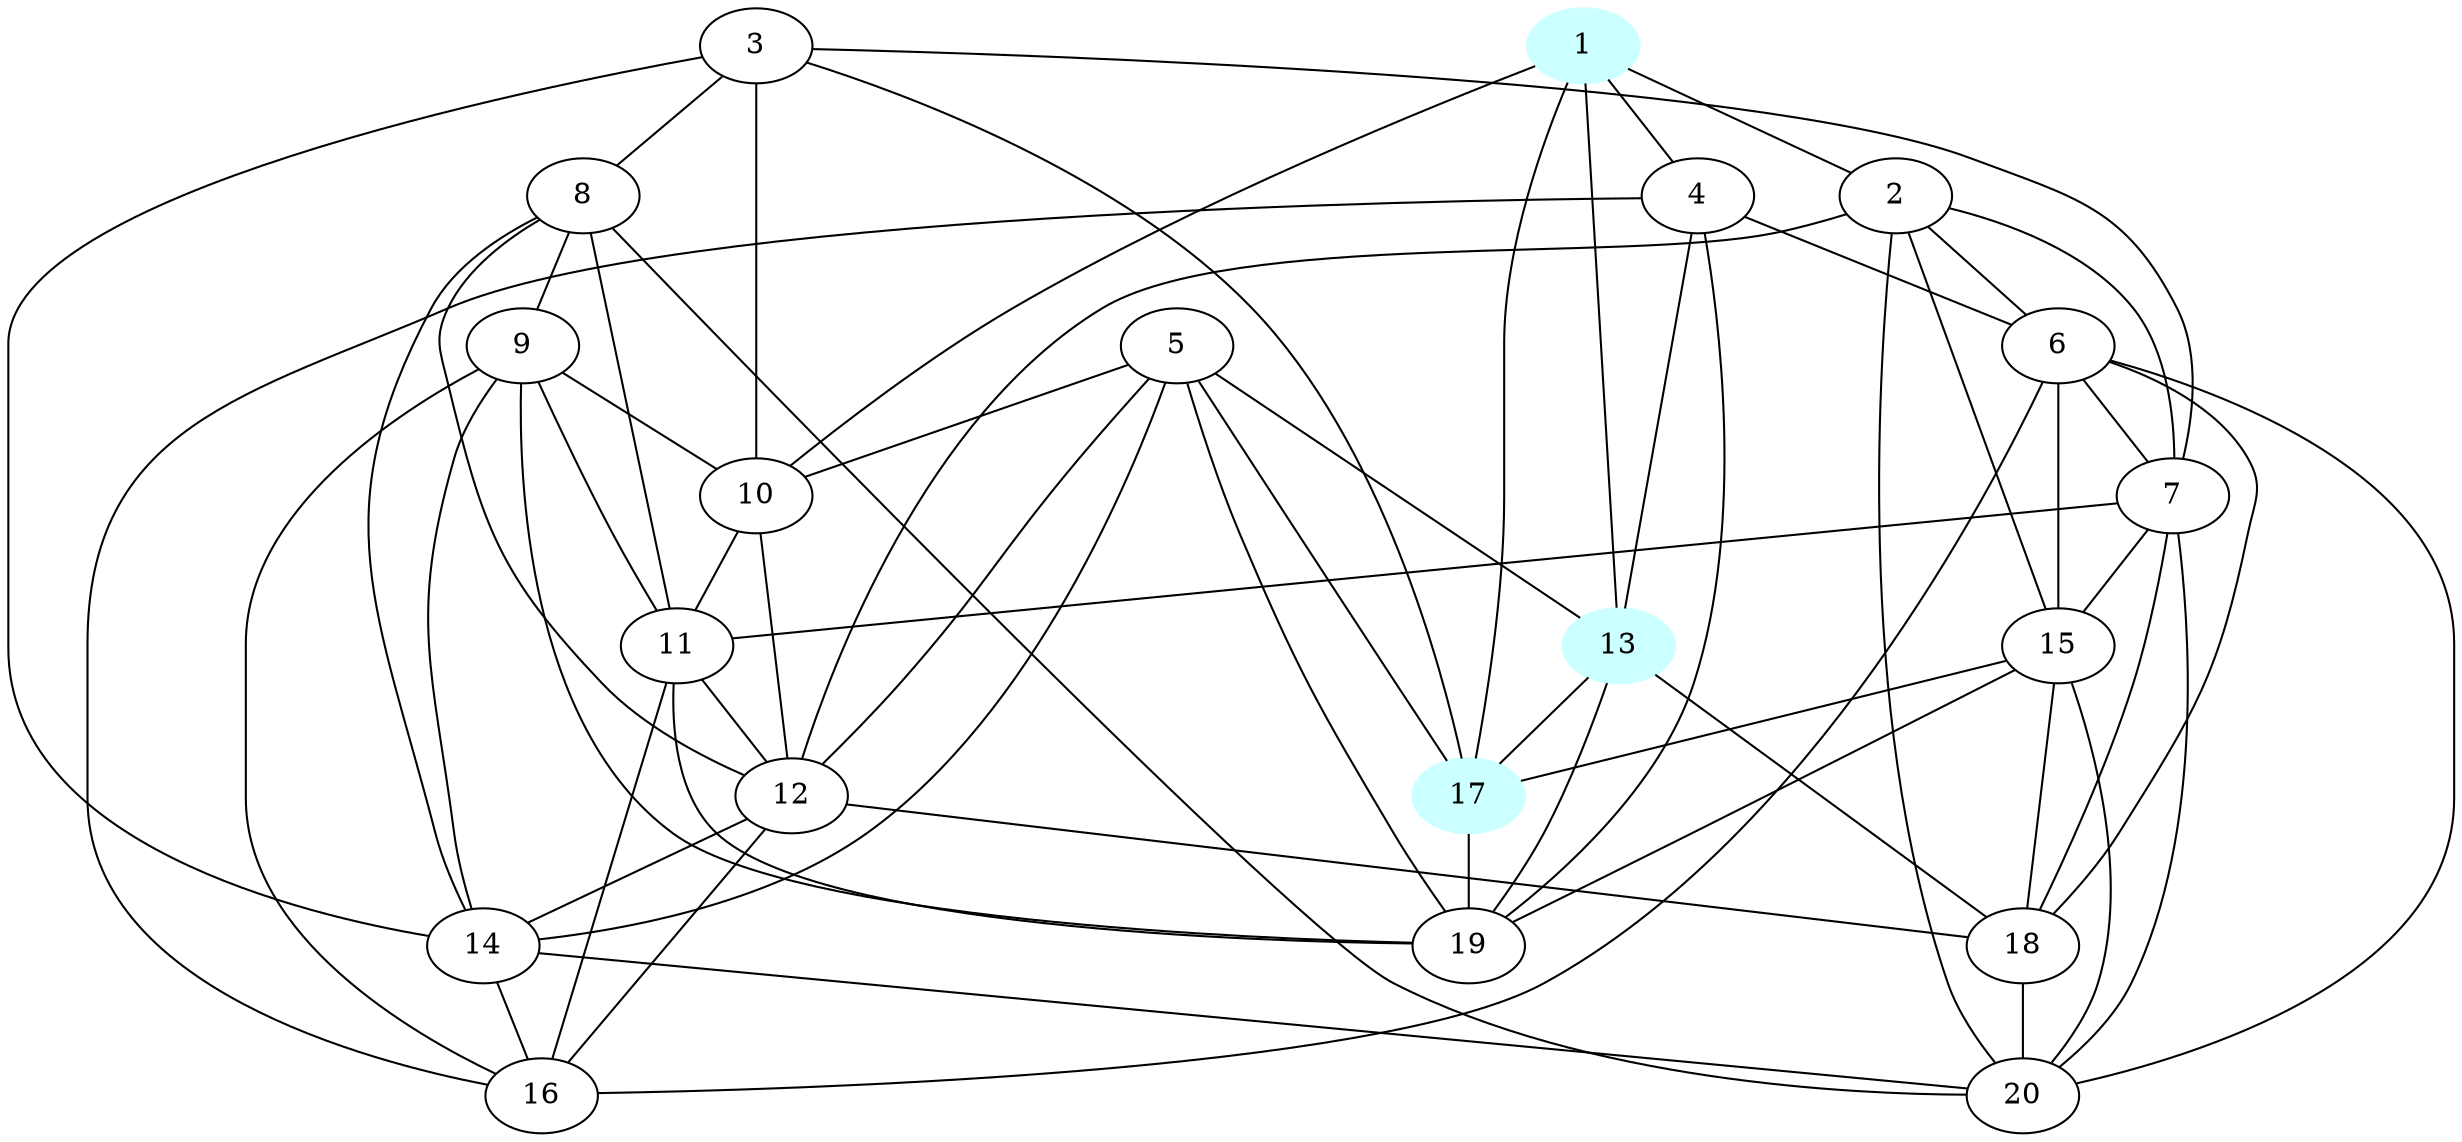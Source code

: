 graph G {
    1 [style=filled, color="#CCFFFF"];
    13 [style=filled, color="#CCFFFF"];
    17 [style=filled, color="#CCFFFF"];
    1 -- 2 [len= 2]
    1 -- 4 [len= 2]
    1 -- 10 [len= 2]
    1 -- 13 [len= 2]
    1 -- 17 [len= 2]
    2 -- 6 [len= 2]
    2 -- 7 [len= 2]
    2 -- 12 [len= 2]
    2 -- 15 [len= 2]
    2 -- 20 [len= 2]
    3 -- 7 [len= 2]
    3 -- 8 [len= 2]
    3 -- 10 [len= 2]
    3 -- 14 [len= 2]
    3 -- 17 [len= 2]
    4 -- 6 [len= 2]
    4 -- 13 [len= 2]
    4 -- 16 [len= 2]
    4 -- 19 [len= 2]
    5 -- 10 [len= 2]
    5 -- 12 [len= 2]
    5 -- 13 [len= 2]
    5 -- 14 [len= 2]
    5 -- 17 [len= 2]
    5 -- 19 [len= 2]
    6 -- 7 [len= 2]
    6 -- 15 [len= 2]
    6 -- 16 [len= 2]
    6 -- 18 [len= 2]
    6 -- 20 [len= 2]
    7 -- 11 [len= 2]
    7 -- 15 [len= 2]
    7 -- 18 [len= 2]
    7 -- 20 [len= 2]
    8 -- 9 [len= 2]
    8 -- 11 [len= 2]
    8 -- 12 [len= 2]
    8 -- 14 [len= 2]
    8 -- 20 [len= 2]
    9 -- 10 [len= 2]
    9 -- 11 [len= 2]
    9 -- 14 [len= 2]
    9 -- 16 [len= 2]
    9 -- 19 [len= 2]
    10 -- 11 [len= 2]
    10 -- 12 [len= 2]
    11 -- 12 [len= 2]
    11 -- 16 [len= 2]
    11 -- 19 [len= 2]
    12 -- 14 [len= 2]
    12 -- 16 [len= 2]
    12 -- 18 [len= 2]
    13 -- 17 [len= 2]
    13 -- 18 [len= 2]
    13 -- 19 [len= 2]
    14 -- 16 [len= 2]
    14 -- 20 [len= 2]
    15 -- 17 [len= 2]
    15 -- 18 [len= 2]
    15 -- 19 [len= 2]
    15 -- 20 [len= 2]
    17 -- 19 [len= 2]
    18 -- 20 [len= 2]
}
